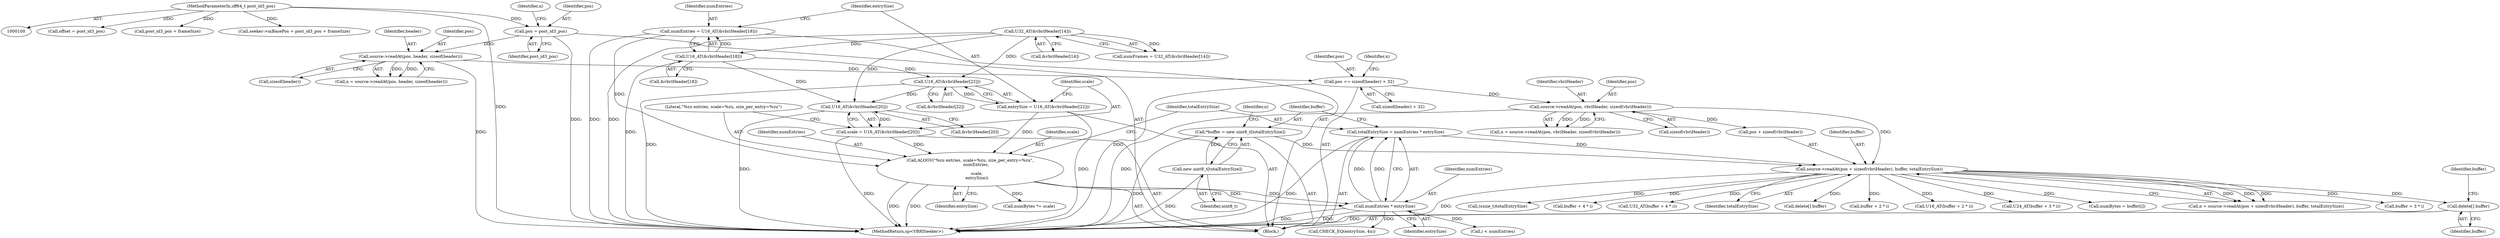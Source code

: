 digraph "0_Android_453b351ac5bd2b6619925dc966da60adf6b3126c@API" {
"1000357" [label="(Call,delete[] buffer)"];
"1000245" [label="(Call,source->readAt(pos + sizeof(vbriHeader), buffer, totalEntrySize))"];
"1000157" [label="(Call,source->readAt(pos, vbriHeader, sizeof(vbriHeader)))"];
"1000148" [label="(Call,pos += sizeof(header) + 32)"];
"1000112" [label="(Call,source->readAt(pos, header, sizeof(header)))"];
"1000105" [label="(Call,pos = post_id3_pos)"];
"1000102" [label="(MethodParameterIn,off64_t post_id3_pos)"];
"1000239" [label="(Call,*buffer = new uint8_t[totalEntrySize])"];
"1000241" [label="(Call,new uint8_t[totalEntrySize])"];
"1000233" [label="(Call,totalEntrySize = numEntries * entrySize)"];
"1000235" [label="(Call,numEntries * entrySize)"];
"1000227" [label="(Call,ALOGV(\"%zu entries, scale=%zu, size_per_entry=%zu\",\n         numEntries,\n\n          scale,\n          entrySize))"];
"1000204" [label="(Call,numEntries = U16_AT(&vbriHeader[18]))"];
"1000206" [label="(Call,U16_AT(&vbriHeader[18]))"];
"1000183" [label="(Call,U32_AT(&vbriHeader[14]))"];
"1000220" [label="(Call,scale = U16_AT(&vbriHeader[20]))"];
"1000222" [label="(Call,U16_AT(&vbriHeader[20]))"];
"1000214" [label="(Call,U16_AT(&vbriHeader[22]))"];
"1000212" [label="(Call,entrySize = U16_AT(&vbriHeader[22]))"];
"1000283" [label="(Call,offset = post_id3_pos)"];
"1000160" [label="(Call,sizeof(vbriHeader))"];
"1000241" [label="(Call,new uint8_t[totalEntrySize])"];
"1000206" [label="(Call,U16_AT(&vbriHeader[18]))"];
"1000223" [label="(Call,&vbriHeader[20])"];
"1000204" [label="(Call,numEntries = U16_AT(&vbriHeader[18]))"];
"1000322" [label="(Call,buffer + 3 * i)"];
"1000110" [label="(Call,n = source->readAt(pos, header, sizeof(header)))"];
"1000342" [label="(Call,numBytes *= scale)"];
"1000236" [label="(Identifier,numEntries)"];
"1000330" [label="(Call,CHECK_EQ(entrySize, 4u))"];
"1000157" [label="(Call,source->readAt(pos, vbriHeader, sizeof(vbriHeader)))"];
"1000228" [label="(Literal,\"%zu entries, scale=%zu, size_per_entry=%zu\")"];
"1000230" [label="(Identifier,scale)"];
"1000221" [label="(Identifier,scale)"];
"1000233" [label="(Call,totalEntrySize = numEntries * entrySize)"];
"1000360" [label="(Identifier,buffer)"];
"1000148" [label="(Call,pos += sizeof(header) + 32)"];
"1000107" [label="(Identifier,post_id3_pos)"];
"1000158" [label="(Identifier,pos)"];
"1000183" [label="(Call,U32_AT(&vbriHeader[14]))"];
"1000222" [label="(Call,U16_AT(&vbriHeader[20]))"];
"1000255" [label="(Call,(ssize_t)totalEntrySize)"];
"1000239" [label="(Call,*buffer = new uint8_t[totalEntrySize])"];
"1000114" [label="(Identifier,header)"];
"1000113" [label="(Identifier,pos)"];
"1000231" [label="(Identifier,entrySize)"];
"1000336" [label="(Call,buffer + 4 * i)"];
"1000335" [label="(Call,U32_AT(buffer + 4 * i))"];
"1000112" [label="(Call,source->readAt(pos, header, sizeof(header)))"];
"1000358" [label="(Identifier,buffer)"];
"1000103" [label="(Block,)"];
"1000105" [label="(Call,pos = post_id3_pos)"];
"1000115" [label="(Call,sizeof(header))"];
"1000251" [label="(Identifier,totalEntrySize)"];
"1000245" [label="(Call,source->readAt(pos + sizeof(vbriHeader), buffer, totalEntrySize))"];
"1000106" [label="(Identifier,pos)"];
"1000234" [label="(Identifier,totalEntrySize)"];
"1000291" [label="(Call,i < numEntries)"];
"1000357" [label="(Call,delete[] buffer)"];
"1000242" [label="(Identifier,uint8_t)"];
"1000271" [label="(Call,post_id3_pos + frameSize)"];
"1000235" [label="(Call,numEntries * entrySize)"];
"1000220" [label="(Call,scale = U16_AT(&vbriHeader[20]))"];
"1000259" [label="(Call,delete[] buffer)"];
"1000215" [label="(Call,&vbriHeader[22])"];
"1000205" [label="(Identifier,numEntries)"];
"1000150" [label="(Call,sizeof(header) + 32)"];
"1000156" [label="(Identifier,n)"];
"1000111" [label="(Identifier,n)"];
"1000102" [label="(MethodParameterIn,off64_t post_id3_pos)"];
"1000214" [label="(Call,U16_AT(&vbriHeader[22]))"];
"1000212" [label="(Call,entrySize = U16_AT(&vbriHeader[22]))"];
"1000227" [label="(Call,ALOGV(\"%zu entries, scale=%zu, size_per_entry=%zu\",\n         numEntries,\n\n          scale,\n          entrySize))"];
"1000181" [label="(Call,numFrames = U32_AT(&vbriHeader[14]))"];
"1000312" [label="(Call,buffer + 2 * i)"];
"1000149" [label="(Identifier,pos)"];
"1000311" [label="(Call,U16_AT(buffer + 2 * i))"];
"1000321" [label="(Call,U24_AT(buffer + 3 * i))"];
"1000159" [label="(Identifier,vbriHeader)"];
"1000244" [label="(Identifier,n)"];
"1000267" [label="(Call,seeker->mBasePos = post_id3_pos + frameSize)"];
"1000237" [label="(Identifier,entrySize)"];
"1000229" [label="(Identifier,numEntries)"];
"1000213" [label="(Identifier,entrySize)"];
"1000184" [label="(Call,&vbriHeader[14])"];
"1000155" [label="(Call,n = source->readAt(pos, vbriHeader, sizeof(vbriHeader)))"];
"1000250" [label="(Identifier,buffer)"];
"1000302" [label="(Call,numBytes = buffer[i])"];
"1000246" [label="(Call,pos + sizeof(vbriHeader))"];
"1000243" [label="(Call,n = source->readAt(pos + sizeof(vbriHeader), buffer, totalEntrySize))"];
"1000366" [label="(MethodReturn,sp<VBRISeeker>)"];
"1000240" [label="(Identifier,buffer)"];
"1000207" [label="(Call,&vbriHeader[18])"];
"1000357" -> "1000103"  [label="AST: "];
"1000357" -> "1000358"  [label="CFG: "];
"1000358" -> "1000357"  [label="AST: "];
"1000360" -> "1000357"  [label="CFG: "];
"1000357" -> "1000366"  [label="DDG: "];
"1000245" -> "1000357"  [label="DDG: "];
"1000245" -> "1000243"  [label="AST: "];
"1000245" -> "1000251"  [label="CFG: "];
"1000246" -> "1000245"  [label="AST: "];
"1000250" -> "1000245"  [label="AST: "];
"1000251" -> "1000245"  [label="AST: "];
"1000243" -> "1000245"  [label="CFG: "];
"1000245" -> "1000366"  [label="DDG: "];
"1000245" -> "1000243"  [label="DDG: "];
"1000245" -> "1000243"  [label="DDG: "];
"1000245" -> "1000243"  [label="DDG: "];
"1000157" -> "1000245"  [label="DDG: "];
"1000239" -> "1000245"  [label="DDG: "];
"1000233" -> "1000245"  [label="DDG: "];
"1000245" -> "1000255"  [label="DDG: "];
"1000245" -> "1000259"  [label="DDG: "];
"1000245" -> "1000302"  [label="DDG: "];
"1000245" -> "1000311"  [label="DDG: "];
"1000245" -> "1000312"  [label="DDG: "];
"1000245" -> "1000321"  [label="DDG: "];
"1000245" -> "1000322"  [label="DDG: "];
"1000245" -> "1000335"  [label="DDG: "];
"1000245" -> "1000336"  [label="DDG: "];
"1000157" -> "1000155"  [label="AST: "];
"1000157" -> "1000160"  [label="CFG: "];
"1000158" -> "1000157"  [label="AST: "];
"1000159" -> "1000157"  [label="AST: "];
"1000160" -> "1000157"  [label="AST: "];
"1000155" -> "1000157"  [label="CFG: "];
"1000157" -> "1000366"  [label="DDG: "];
"1000157" -> "1000155"  [label="DDG: "];
"1000157" -> "1000155"  [label="DDG: "];
"1000148" -> "1000157"  [label="DDG: "];
"1000157" -> "1000246"  [label="DDG: "];
"1000148" -> "1000103"  [label="AST: "];
"1000148" -> "1000150"  [label="CFG: "];
"1000149" -> "1000148"  [label="AST: "];
"1000150" -> "1000148"  [label="AST: "];
"1000156" -> "1000148"  [label="CFG: "];
"1000148" -> "1000366"  [label="DDG: "];
"1000112" -> "1000148"  [label="DDG: "];
"1000112" -> "1000110"  [label="AST: "];
"1000112" -> "1000115"  [label="CFG: "];
"1000113" -> "1000112"  [label="AST: "];
"1000114" -> "1000112"  [label="AST: "];
"1000115" -> "1000112"  [label="AST: "];
"1000110" -> "1000112"  [label="CFG: "];
"1000112" -> "1000366"  [label="DDG: "];
"1000112" -> "1000110"  [label="DDG: "];
"1000112" -> "1000110"  [label="DDG: "];
"1000105" -> "1000112"  [label="DDG: "];
"1000105" -> "1000103"  [label="AST: "];
"1000105" -> "1000107"  [label="CFG: "];
"1000106" -> "1000105"  [label="AST: "];
"1000107" -> "1000105"  [label="AST: "];
"1000111" -> "1000105"  [label="CFG: "];
"1000105" -> "1000366"  [label="DDG: "];
"1000102" -> "1000105"  [label="DDG: "];
"1000102" -> "1000100"  [label="AST: "];
"1000102" -> "1000366"  [label="DDG: "];
"1000102" -> "1000267"  [label="DDG: "];
"1000102" -> "1000271"  [label="DDG: "];
"1000102" -> "1000283"  [label="DDG: "];
"1000239" -> "1000103"  [label="AST: "];
"1000239" -> "1000241"  [label="CFG: "];
"1000240" -> "1000239"  [label="AST: "];
"1000241" -> "1000239"  [label="AST: "];
"1000244" -> "1000239"  [label="CFG: "];
"1000239" -> "1000366"  [label="DDG: "];
"1000241" -> "1000239"  [label="DDG: "];
"1000241" -> "1000242"  [label="CFG: "];
"1000242" -> "1000241"  [label="AST: "];
"1000241" -> "1000366"  [label="DDG: "];
"1000233" -> "1000103"  [label="AST: "];
"1000233" -> "1000235"  [label="CFG: "];
"1000234" -> "1000233"  [label="AST: "];
"1000235" -> "1000233"  [label="AST: "];
"1000240" -> "1000233"  [label="CFG: "];
"1000233" -> "1000366"  [label="DDG: "];
"1000235" -> "1000233"  [label="DDG: "];
"1000235" -> "1000233"  [label="DDG: "];
"1000235" -> "1000237"  [label="CFG: "];
"1000236" -> "1000235"  [label="AST: "];
"1000237" -> "1000235"  [label="AST: "];
"1000235" -> "1000366"  [label="DDG: "];
"1000235" -> "1000366"  [label="DDG: "];
"1000227" -> "1000235"  [label="DDG: "];
"1000227" -> "1000235"  [label="DDG: "];
"1000235" -> "1000291"  [label="DDG: "];
"1000235" -> "1000330"  [label="DDG: "];
"1000227" -> "1000103"  [label="AST: "];
"1000227" -> "1000231"  [label="CFG: "];
"1000228" -> "1000227"  [label="AST: "];
"1000229" -> "1000227"  [label="AST: "];
"1000230" -> "1000227"  [label="AST: "];
"1000231" -> "1000227"  [label="AST: "];
"1000234" -> "1000227"  [label="CFG: "];
"1000227" -> "1000366"  [label="DDG: "];
"1000227" -> "1000366"  [label="DDG: "];
"1000204" -> "1000227"  [label="DDG: "];
"1000220" -> "1000227"  [label="DDG: "];
"1000212" -> "1000227"  [label="DDG: "];
"1000227" -> "1000342"  [label="DDG: "];
"1000204" -> "1000103"  [label="AST: "];
"1000204" -> "1000206"  [label="CFG: "];
"1000205" -> "1000204"  [label="AST: "];
"1000206" -> "1000204"  [label="AST: "];
"1000213" -> "1000204"  [label="CFG: "];
"1000204" -> "1000366"  [label="DDG: "];
"1000206" -> "1000204"  [label="DDG: "];
"1000206" -> "1000207"  [label="CFG: "];
"1000207" -> "1000206"  [label="AST: "];
"1000206" -> "1000366"  [label="DDG: "];
"1000183" -> "1000206"  [label="DDG: "];
"1000206" -> "1000214"  [label="DDG: "];
"1000206" -> "1000222"  [label="DDG: "];
"1000183" -> "1000181"  [label="AST: "];
"1000183" -> "1000184"  [label="CFG: "];
"1000184" -> "1000183"  [label="AST: "];
"1000181" -> "1000183"  [label="CFG: "];
"1000183" -> "1000366"  [label="DDG: "];
"1000183" -> "1000181"  [label="DDG: "];
"1000183" -> "1000214"  [label="DDG: "];
"1000183" -> "1000222"  [label="DDG: "];
"1000220" -> "1000103"  [label="AST: "];
"1000220" -> "1000222"  [label="CFG: "];
"1000221" -> "1000220"  [label="AST: "];
"1000222" -> "1000220"  [label="AST: "];
"1000228" -> "1000220"  [label="CFG: "];
"1000220" -> "1000366"  [label="DDG: "];
"1000222" -> "1000220"  [label="DDG: "];
"1000222" -> "1000223"  [label="CFG: "];
"1000223" -> "1000222"  [label="AST: "];
"1000222" -> "1000366"  [label="DDG: "];
"1000214" -> "1000222"  [label="DDG: "];
"1000214" -> "1000212"  [label="AST: "];
"1000214" -> "1000215"  [label="CFG: "];
"1000215" -> "1000214"  [label="AST: "];
"1000212" -> "1000214"  [label="CFG: "];
"1000214" -> "1000366"  [label="DDG: "];
"1000214" -> "1000212"  [label="DDG: "];
"1000212" -> "1000103"  [label="AST: "];
"1000213" -> "1000212"  [label="AST: "];
"1000221" -> "1000212"  [label="CFG: "];
"1000212" -> "1000366"  [label="DDG: "];
}
